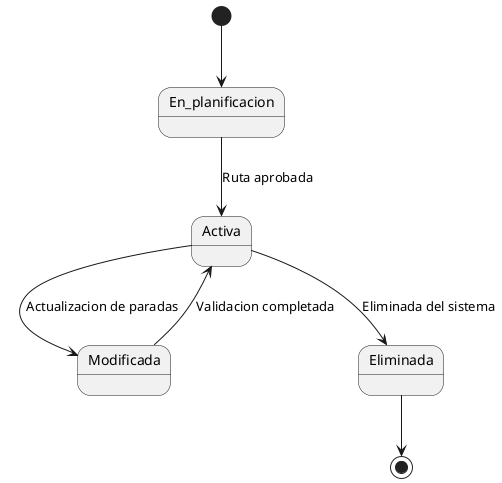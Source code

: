@startuml
[*] --> En_planificacion

En_planificacion --> Activa : Ruta aprobada
Activa --> Modificada : Actualizacion de paradas
Modificada --> Activa : Validacion completada
Activa --> Eliminada : Eliminada del sistema

Eliminada --> [*]
@enduml
